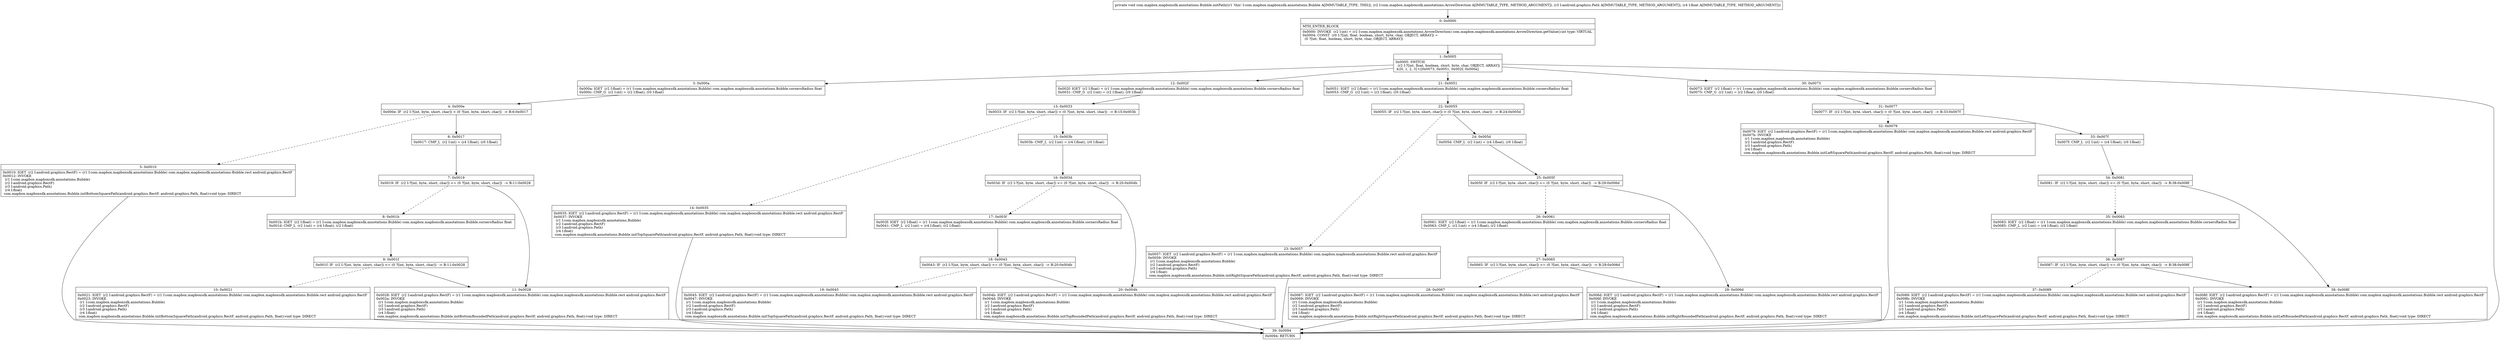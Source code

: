 digraph "CFG forcom.mapbox.mapboxsdk.annotations.Bubble.initPath(Lcom\/mapbox\/mapboxsdk\/annotations\/ArrowDirection;Landroid\/graphics\/Path;F)V" {
Node_0 [shape=record,label="{0\:\ 0x0000|MTH_ENTER_BLOCK\l|0x0000: INVOKE  (r2 I:int) = (r2 I:com.mapbox.mapboxsdk.annotations.ArrowDirection) com.mapbox.mapboxsdk.annotations.ArrowDirection.getValue():int type: VIRTUAL \l0x0004: CONST  (r0 I:?[int, float, boolean, short, byte, char, OBJECT, ARRAY]) = \l  (0 ?[int, float, boolean, short, byte, char, OBJECT, ARRAY])\l \l}"];
Node_1 [shape=record,label="{1\:\ 0x0005|0x0005: SWITCH  \l  (r2 I:?[int, float, boolean, short, byte, char, OBJECT, ARRAY])\l k:[0, 1, 2, 3] t:[0x0073, 0x0051, 0x002f, 0x000a] \l}"];
Node_3 [shape=record,label="{3\:\ 0x000a|0x000a: IGET  (r2 I:float) = (r1 I:com.mapbox.mapboxsdk.annotations.Bubble) com.mapbox.mapboxsdk.annotations.Bubble.cornersRadius float \l0x000c: CMP_G  (r2 I:int) = (r2 I:float), (r0 I:float) \l}"];
Node_4 [shape=record,label="{4\:\ 0x000e|0x000e: IF  (r2 I:?[int, byte, short, char]) \> (0 ?[int, byte, short, char])  \-\> B:6:0x0017 \l}"];
Node_5 [shape=record,label="{5\:\ 0x0010|0x0010: IGET  (r2 I:android.graphics.RectF) = (r1 I:com.mapbox.mapboxsdk.annotations.Bubble) com.mapbox.mapboxsdk.annotations.Bubble.rect android.graphics.RectF \l0x0012: INVOKE  \l  (r1 I:com.mapbox.mapboxsdk.annotations.Bubble)\l  (r2 I:android.graphics.RectF)\l  (r3 I:android.graphics.Path)\l  (r4 I:float)\l com.mapbox.mapboxsdk.annotations.Bubble.initBottomSquarePath(android.graphics.RectF, android.graphics.Path, float):void type: DIRECT \l}"];
Node_6 [shape=record,label="{6\:\ 0x0017|0x0017: CMP_L  (r2 I:int) = (r4 I:float), (r0 I:float) \l}"];
Node_7 [shape=record,label="{7\:\ 0x0019|0x0019: IF  (r2 I:?[int, byte, short, char]) \<= (0 ?[int, byte, short, char])  \-\> B:11:0x0028 \l}"];
Node_8 [shape=record,label="{8\:\ 0x001b|0x001b: IGET  (r2 I:float) = (r1 I:com.mapbox.mapboxsdk.annotations.Bubble) com.mapbox.mapboxsdk.annotations.Bubble.cornersRadius float \l0x001d: CMP_L  (r2 I:int) = (r4 I:float), (r2 I:float) \l}"];
Node_9 [shape=record,label="{9\:\ 0x001f|0x001f: IF  (r2 I:?[int, byte, short, char]) \<= (0 ?[int, byte, short, char])  \-\> B:11:0x0028 \l}"];
Node_10 [shape=record,label="{10\:\ 0x0021|0x0021: IGET  (r2 I:android.graphics.RectF) = (r1 I:com.mapbox.mapboxsdk.annotations.Bubble) com.mapbox.mapboxsdk.annotations.Bubble.rect android.graphics.RectF \l0x0023: INVOKE  \l  (r1 I:com.mapbox.mapboxsdk.annotations.Bubble)\l  (r2 I:android.graphics.RectF)\l  (r3 I:android.graphics.Path)\l  (r4 I:float)\l com.mapbox.mapboxsdk.annotations.Bubble.initBottomSquarePath(android.graphics.RectF, android.graphics.Path, float):void type: DIRECT \l}"];
Node_11 [shape=record,label="{11\:\ 0x0028|0x0028: IGET  (r2 I:android.graphics.RectF) = (r1 I:com.mapbox.mapboxsdk.annotations.Bubble) com.mapbox.mapboxsdk.annotations.Bubble.rect android.graphics.RectF \l0x002a: INVOKE  \l  (r1 I:com.mapbox.mapboxsdk.annotations.Bubble)\l  (r2 I:android.graphics.RectF)\l  (r3 I:android.graphics.Path)\l  (r4 I:float)\l com.mapbox.mapboxsdk.annotations.Bubble.initBottomRoundedPath(android.graphics.RectF, android.graphics.Path, float):void type: DIRECT \l}"];
Node_12 [shape=record,label="{12\:\ 0x002f|0x002f: IGET  (r2 I:float) = (r1 I:com.mapbox.mapboxsdk.annotations.Bubble) com.mapbox.mapboxsdk.annotations.Bubble.cornersRadius float \l0x0031: CMP_G  (r2 I:int) = (r2 I:float), (r0 I:float) \l}"];
Node_13 [shape=record,label="{13\:\ 0x0033|0x0033: IF  (r2 I:?[int, byte, short, char]) \> (0 ?[int, byte, short, char])  \-\> B:15:0x003b \l}"];
Node_14 [shape=record,label="{14\:\ 0x0035|0x0035: IGET  (r2 I:android.graphics.RectF) = (r1 I:com.mapbox.mapboxsdk.annotations.Bubble) com.mapbox.mapboxsdk.annotations.Bubble.rect android.graphics.RectF \l0x0037: INVOKE  \l  (r1 I:com.mapbox.mapboxsdk.annotations.Bubble)\l  (r2 I:android.graphics.RectF)\l  (r3 I:android.graphics.Path)\l  (r4 I:float)\l com.mapbox.mapboxsdk.annotations.Bubble.initTopSquarePath(android.graphics.RectF, android.graphics.Path, float):void type: DIRECT \l}"];
Node_15 [shape=record,label="{15\:\ 0x003b|0x003b: CMP_L  (r2 I:int) = (r4 I:float), (r0 I:float) \l}"];
Node_16 [shape=record,label="{16\:\ 0x003d|0x003d: IF  (r2 I:?[int, byte, short, char]) \<= (0 ?[int, byte, short, char])  \-\> B:20:0x004b \l}"];
Node_17 [shape=record,label="{17\:\ 0x003f|0x003f: IGET  (r2 I:float) = (r1 I:com.mapbox.mapboxsdk.annotations.Bubble) com.mapbox.mapboxsdk.annotations.Bubble.cornersRadius float \l0x0041: CMP_L  (r2 I:int) = (r4 I:float), (r2 I:float) \l}"];
Node_18 [shape=record,label="{18\:\ 0x0043|0x0043: IF  (r2 I:?[int, byte, short, char]) \<= (0 ?[int, byte, short, char])  \-\> B:20:0x004b \l}"];
Node_19 [shape=record,label="{19\:\ 0x0045|0x0045: IGET  (r2 I:android.graphics.RectF) = (r1 I:com.mapbox.mapboxsdk.annotations.Bubble) com.mapbox.mapboxsdk.annotations.Bubble.rect android.graphics.RectF \l0x0047: INVOKE  \l  (r1 I:com.mapbox.mapboxsdk.annotations.Bubble)\l  (r2 I:android.graphics.RectF)\l  (r3 I:android.graphics.Path)\l  (r4 I:float)\l com.mapbox.mapboxsdk.annotations.Bubble.initTopSquarePath(android.graphics.RectF, android.graphics.Path, float):void type: DIRECT \l}"];
Node_20 [shape=record,label="{20\:\ 0x004b|0x004b: IGET  (r2 I:android.graphics.RectF) = (r1 I:com.mapbox.mapboxsdk.annotations.Bubble) com.mapbox.mapboxsdk.annotations.Bubble.rect android.graphics.RectF \l0x004d: INVOKE  \l  (r1 I:com.mapbox.mapboxsdk.annotations.Bubble)\l  (r2 I:android.graphics.RectF)\l  (r3 I:android.graphics.Path)\l  (r4 I:float)\l com.mapbox.mapboxsdk.annotations.Bubble.initTopRoundedPath(android.graphics.RectF, android.graphics.Path, float):void type: DIRECT \l}"];
Node_21 [shape=record,label="{21\:\ 0x0051|0x0051: IGET  (r2 I:float) = (r1 I:com.mapbox.mapboxsdk.annotations.Bubble) com.mapbox.mapboxsdk.annotations.Bubble.cornersRadius float \l0x0053: CMP_G  (r2 I:int) = (r2 I:float), (r0 I:float) \l}"];
Node_22 [shape=record,label="{22\:\ 0x0055|0x0055: IF  (r2 I:?[int, byte, short, char]) \> (0 ?[int, byte, short, char])  \-\> B:24:0x005d \l}"];
Node_23 [shape=record,label="{23\:\ 0x0057|0x0057: IGET  (r2 I:android.graphics.RectF) = (r1 I:com.mapbox.mapboxsdk.annotations.Bubble) com.mapbox.mapboxsdk.annotations.Bubble.rect android.graphics.RectF \l0x0059: INVOKE  \l  (r1 I:com.mapbox.mapboxsdk.annotations.Bubble)\l  (r2 I:android.graphics.RectF)\l  (r3 I:android.graphics.Path)\l  (r4 I:float)\l com.mapbox.mapboxsdk.annotations.Bubble.initRightSquarePath(android.graphics.RectF, android.graphics.Path, float):void type: DIRECT \l}"];
Node_24 [shape=record,label="{24\:\ 0x005d|0x005d: CMP_L  (r2 I:int) = (r4 I:float), (r0 I:float) \l}"];
Node_25 [shape=record,label="{25\:\ 0x005f|0x005f: IF  (r2 I:?[int, byte, short, char]) \<= (0 ?[int, byte, short, char])  \-\> B:29:0x006d \l}"];
Node_26 [shape=record,label="{26\:\ 0x0061|0x0061: IGET  (r2 I:float) = (r1 I:com.mapbox.mapboxsdk.annotations.Bubble) com.mapbox.mapboxsdk.annotations.Bubble.cornersRadius float \l0x0063: CMP_L  (r2 I:int) = (r4 I:float), (r2 I:float) \l}"];
Node_27 [shape=record,label="{27\:\ 0x0065|0x0065: IF  (r2 I:?[int, byte, short, char]) \<= (0 ?[int, byte, short, char])  \-\> B:29:0x006d \l}"];
Node_28 [shape=record,label="{28\:\ 0x0067|0x0067: IGET  (r2 I:android.graphics.RectF) = (r1 I:com.mapbox.mapboxsdk.annotations.Bubble) com.mapbox.mapboxsdk.annotations.Bubble.rect android.graphics.RectF \l0x0069: INVOKE  \l  (r1 I:com.mapbox.mapboxsdk.annotations.Bubble)\l  (r2 I:android.graphics.RectF)\l  (r3 I:android.graphics.Path)\l  (r4 I:float)\l com.mapbox.mapboxsdk.annotations.Bubble.initRightSquarePath(android.graphics.RectF, android.graphics.Path, float):void type: DIRECT \l}"];
Node_29 [shape=record,label="{29\:\ 0x006d|0x006d: IGET  (r2 I:android.graphics.RectF) = (r1 I:com.mapbox.mapboxsdk.annotations.Bubble) com.mapbox.mapboxsdk.annotations.Bubble.rect android.graphics.RectF \l0x006f: INVOKE  \l  (r1 I:com.mapbox.mapboxsdk.annotations.Bubble)\l  (r2 I:android.graphics.RectF)\l  (r3 I:android.graphics.Path)\l  (r4 I:float)\l com.mapbox.mapboxsdk.annotations.Bubble.initRightRoundedPath(android.graphics.RectF, android.graphics.Path, float):void type: DIRECT \l}"];
Node_30 [shape=record,label="{30\:\ 0x0073|0x0073: IGET  (r2 I:float) = (r1 I:com.mapbox.mapboxsdk.annotations.Bubble) com.mapbox.mapboxsdk.annotations.Bubble.cornersRadius float \l0x0075: CMP_G  (r2 I:int) = (r2 I:float), (r0 I:float) \l}"];
Node_31 [shape=record,label="{31\:\ 0x0077|0x0077: IF  (r2 I:?[int, byte, short, char]) \> (0 ?[int, byte, short, char])  \-\> B:33:0x007f \l}"];
Node_32 [shape=record,label="{32\:\ 0x0079|0x0079: IGET  (r2 I:android.graphics.RectF) = (r1 I:com.mapbox.mapboxsdk.annotations.Bubble) com.mapbox.mapboxsdk.annotations.Bubble.rect android.graphics.RectF \l0x007b: INVOKE  \l  (r1 I:com.mapbox.mapboxsdk.annotations.Bubble)\l  (r2 I:android.graphics.RectF)\l  (r3 I:android.graphics.Path)\l  (r4 I:float)\l com.mapbox.mapboxsdk.annotations.Bubble.initLeftSquarePath(android.graphics.RectF, android.graphics.Path, float):void type: DIRECT \l}"];
Node_33 [shape=record,label="{33\:\ 0x007f|0x007f: CMP_L  (r2 I:int) = (r4 I:float), (r0 I:float) \l}"];
Node_34 [shape=record,label="{34\:\ 0x0081|0x0081: IF  (r2 I:?[int, byte, short, char]) \<= (0 ?[int, byte, short, char])  \-\> B:38:0x008f \l}"];
Node_35 [shape=record,label="{35\:\ 0x0083|0x0083: IGET  (r2 I:float) = (r1 I:com.mapbox.mapboxsdk.annotations.Bubble) com.mapbox.mapboxsdk.annotations.Bubble.cornersRadius float \l0x0085: CMP_L  (r2 I:int) = (r4 I:float), (r2 I:float) \l}"];
Node_36 [shape=record,label="{36\:\ 0x0087|0x0087: IF  (r2 I:?[int, byte, short, char]) \<= (0 ?[int, byte, short, char])  \-\> B:38:0x008f \l}"];
Node_37 [shape=record,label="{37\:\ 0x0089|0x0089: IGET  (r2 I:android.graphics.RectF) = (r1 I:com.mapbox.mapboxsdk.annotations.Bubble) com.mapbox.mapboxsdk.annotations.Bubble.rect android.graphics.RectF \l0x008b: INVOKE  \l  (r1 I:com.mapbox.mapboxsdk.annotations.Bubble)\l  (r2 I:android.graphics.RectF)\l  (r3 I:android.graphics.Path)\l  (r4 I:float)\l com.mapbox.mapboxsdk.annotations.Bubble.initLeftSquarePath(android.graphics.RectF, android.graphics.Path, float):void type: DIRECT \l}"];
Node_38 [shape=record,label="{38\:\ 0x008f|0x008f: IGET  (r2 I:android.graphics.RectF) = (r1 I:com.mapbox.mapboxsdk.annotations.Bubble) com.mapbox.mapboxsdk.annotations.Bubble.rect android.graphics.RectF \l0x0091: INVOKE  \l  (r1 I:com.mapbox.mapboxsdk.annotations.Bubble)\l  (r2 I:android.graphics.RectF)\l  (r3 I:android.graphics.Path)\l  (r4 I:float)\l com.mapbox.mapboxsdk.annotations.Bubble.initLeftRoundedPath(android.graphics.RectF, android.graphics.Path, float):void type: DIRECT \l}"];
Node_39 [shape=record,label="{39\:\ 0x0094|0x0094: RETURN   \l}"];
MethodNode[shape=record,label="{private void com.mapbox.mapboxsdk.annotations.Bubble.initPath((r1 'this' I:com.mapbox.mapboxsdk.annotations.Bubble A[IMMUTABLE_TYPE, THIS]), (r2 I:com.mapbox.mapboxsdk.annotations.ArrowDirection A[IMMUTABLE_TYPE, METHOD_ARGUMENT]), (r3 I:android.graphics.Path A[IMMUTABLE_TYPE, METHOD_ARGUMENT]), (r4 I:float A[IMMUTABLE_TYPE, METHOD_ARGUMENT])) }"];
MethodNode -> Node_0;
Node_0 -> Node_1;
Node_1 -> Node_3;
Node_1 -> Node_12;
Node_1 -> Node_21;
Node_1 -> Node_30;
Node_1 -> Node_39;
Node_3 -> Node_4;
Node_4 -> Node_5[style=dashed];
Node_4 -> Node_6;
Node_5 -> Node_39;
Node_6 -> Node_7;
Node_7 -> Node_8[style=dashed];
Node_7 -> Node_11;
Node_8 -> Node_9;
Node_9 -> Node_10[style=dashed];
Node_9 -> Node_11;
Node_10 -> Node_39;
Node_11 -> Node_39;
Node_12 -> Node_13;
Node_13 -> Node_14[style=dashed];
Node_13 -> Node_15;
Node_14 -> Node_39;
Node_15 -> Node_16;
Node_16 -> Node_17[style=dashed];
Node_16 -> Node_20;
Node_17 -> Node_18;
Node_18 -> Node_19[style=dashed];
Node_18 -> Node_20;
Node_19 -> Node_39;
Node_20 -> Node_39;
Node_21 -> Node_22;
Node_22 -> Node_23[style=dashed];
Node_22 -> Node_24;
Node_23 -> Node_39;
Node_24 -> Node_25;
Node_25 -> Node_26[style=dashed];
Node_25 -> Node_29;
Node_26 -> Node_27;
Node_27 -> Node_28[style=dashed];
Node_27 -> Node_29;
Node_28 -> Node_39;
Node_29 -> Node_39;
Node_30 -> Node_31;
Node_31 -> Node_32[style=dashed];
Node_31 -> Node_33;
Node_32 -> Node_39;
Node_33 -> Node_34;
Node_34 -> Node_35[style=dashed];
Node_34 -> Node_38;
Node_35 -> Node_36;
Node_36 -> Node_37[style=dashed];
Node_36 -> Node_38;
Node_37 -> Node_39;
Node_38 -> Node_39;
}

